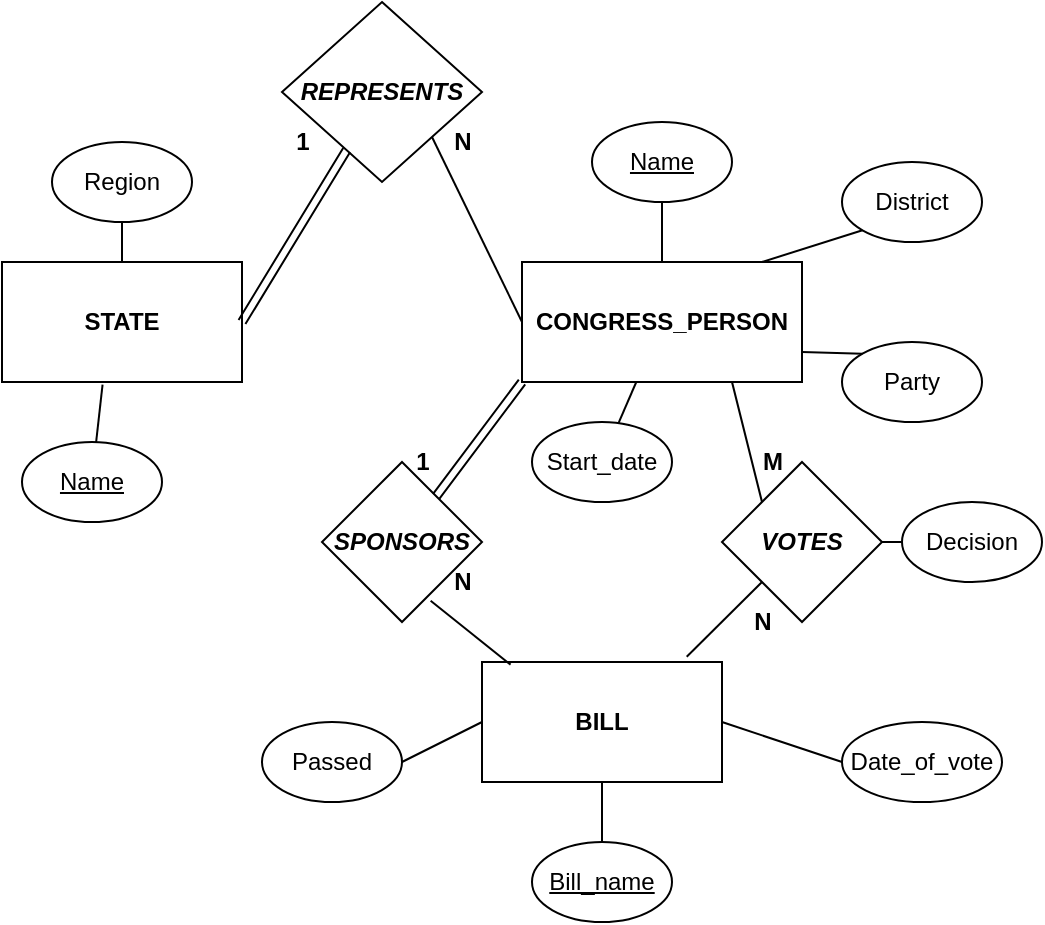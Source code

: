 <mxfile version="12.7.9" type="google"><diagram id="C5RBs43oDa-KdzZeNtuy" name="Page-1"><mxGraphModel dx="604" dy="579" grid="1" gridSize="10" guides="1" tooltips="1" connect="1" arrows="1" fold="1" page="1" pageScale="1" pageWidth="827" pageHeight="1169" math="0" shadow="0"><root><mxCell id="WIyWlLk6GJQsqaUBKTNV-0"/><mxCell id="WIyWlLk6GJQsqaUBKTNV-1" parent="WIyWlLk6GJQsqaUBKTNV-0"/><mxCell id="g4a2chTnlPtoS_9enkeI-1" value="&lt;b&gt;STATE&lt;/b&gt;" style="rounded=0;whiteSpace=wrap;html=1;" vertex="1" parent="WIyWlLk6GJQsqaUBKTNV-1"><mxGeometry x="20" y="160" width="120" height="60" as="geometry"/></mxCell><mxCell id="g4a2chTnlPtoS_9enkeI-2" value="&lt;b&gt;&lt;i&gt;REPRESENTS&lt;/i&gt;&lt;/b&gt;" style="rhombus;whiteSpace=wrap;html=1;" vertex="1" parent="WIyWlLk6GJQsqaUBKTNV-1"><mxGeometry x="160" y="30" width="100" height="90" as="geometry"/></mxCell><mxCell id="g4a2chTnlPtoS_9enkeI-3" value="&lt;b&gt;CONGRESS_PERSON&lt;/b&gt;" style="rounded=0;whiteSpace=wrap;html=1;" vertex="1" parent="WIyWlLk6GJQsqaUBKTNV-1"><mxGeometry x="280" y="160" width="140" height="60" as="geometry"/></mxCell><mxCell id="g4a2chTnlPtoS_9enkeI-4" value="&lt;b&gt;&lt;i&gt;VOTES&lt;/i&gt;&lt;/b&gt;" style="rhombus;whiteSpace=wrap;html=1;" vertex="1" parent="WIyWlLk6GJQsqaUBKTNV-1"><mxGeometry x="380" y="260" width="80" height="80" as="geometry"/></mxCell><mxCell id="g4a2chTnlPtoS_9enkeI-5" value="&lt;b&gt;&lt;i&gt;SPONSORS&lt;/i&gt;&lt;/b&gt;" style="rhombus;whiteSpace=wrap;html=1;" vertex="1" parent="WIyWlLk6GJQsqaUBKTNV-1"><mxGeometry x="180" y="260" width="80" height="80" as="geometry"/></mxCell><mxCell id="g4a2chTnlPtoS_9enkeI-6" value="&lt;b&gt;BILL&lt;/b&gt;" style="rounded=0;whiteSpace=wrap;html=1;" vertex="1" parent="WIyWlLk6GJQsqaUBKTNV-1"><mxGeometry x="260" y="360" width="120" height="60" as="geometry"/></mxCell><mxCell id="g4a2chTnlPtoS_9enkeI-9" value="Region" style="ellipse;whiteSpace=wrap;html=1;" vertex="1" parent="WIyWlLk6GJQsqaUBKTNV-1"><mxGeometry x="45" y="100" width="70" height="40" as="geometry"/></mxCell><mxCell id="g4a2chTnlPtoS_9enkeI-10" value="&lt;u&gt;Name&lt;/u&gt;" style="ellipse;whiteSpace=wrap;html=1;" vertex="1" parent="WIyWlLk6GJQsqaUBKTNV-1"><mxGeometry x="30" y="250" width="70" height="40" as="geometry"/></mxCell><mxCell id="g4a2chTnlPtoS_9enkeI-13" value="" style="endArrow=none;html=1;entryX=0.419;entryY=1.022;entryDx=0;entryDy=0;entryPerimeter=0;" edge="1" parent="WIyWlLk6GJQsqaUBKTNV-1" source="g4a2chTnlPtoS_9enkeI-10" target="g4a2chTnlPtoS_9enkeI-1"><mxGeometry width="50" height="50" relative="1" as="geometry"><mxPoint x="210" y="270" as="sourcePoint"/><mxPoint x="260" y="220" as="targetPoint"/></mxGeometry></mxCell><mxCell id="g4a2chTnlPtoS_9enkeI-14" value="" style="endArrow=none;html=1;entryX=0.5;entryY=1;entryDx=0;entryDy=0;exitX=0.5;exitY=0;exitDx=0;exitDy=0;" edge="1" parent="WIyWlLk6GJQsqaUBKTNV-1" source="g4a2chTnlPtoS_9enkeI-1" target="g4a2chTnlPtoS_9enkeI-9"><mxGeometry width="50" height="50" relative="1" as="geometry"><mxPoint x="210" y="270" as="sourcePoint"/><mxPoint x="260" y="220" as="targetPoint"/></mxGeometry></mxCell><mxCell id="g4a2chTnlPtoS_9enkeI-15" value="" style="shape=link;html=1;exitX=1;exitY=0.5;exitDx=0;exitDy=0;" edge="1" parent="WIyWlLk6GJQsqaUBKTNV-1" source="g4a2chTnlPtoS_9enkeI-1" target="g4a2chTnlPtoS_9enkeI-2"><mxGeometry width="50" height="50" relative="1" as="geometry"><mxPoint x="210" y="270" as="sourcePoint"/><mxPoint x="260" y="220" as="targetPoint"/></mxGeometry></mxCell><mxCell id="g4a2chTnlPtoS_9enkeI-16" value="" style="endArrow=none;html=1;exitX=1;exitY=1;exitDx=0;exitDy=0;entryX=0;entryY=0.5;entryDx=0;entryDy=0;" edge="1" parent="WIyWlLk6GJQsqaUBKTNV-1" source="g4a2chTnlPtoS_9enkeI-2" target="g4a2chTnlPtoS_9enkeI-3"><mxGeometry width="50" height="50" relative="1" as="geometry"><mxPoint x="210" y="270" as="sourcePoint"/><mxPoint x="260" y="220" as="targetPoint"/></mxGeometry></mxCell><mxCell id="g4a2chTnlPtoS_9enkeI-17" value="&lt;u&gt;Name&lt;/u&gt;" style="ellipse;whiteSpace=wrap;html=1;" vertex="1" parent="WIyWlLk6GJQsqaUBKTNV-1"><mxGeometry x="315" y="90" width="70" height="40" as="geometry"/></mxCell><mxCell id="g4a2chTnlPtoS_9enkeI-18" value="" style="endArrow=none;html=1;entryX=0.5;entryY=1;entryDx=0;entryDy=0;" edge="1" parent="WIyWlLk6GJQsqaUBKTNV-1" source="g4a2chTnlPtoS_9enkeI-3" target="g4a2chTnlPtoS_9enkeI-17"><mxGeometry width="50" height="50" relative="1" as="geometry"><mxPoint x="280" y="390" as="sourcePoint"/><mxPoint x="330" y="340" as="targetPoint"/></mxGeometry></mxCell><mxCell id="g4a2chTnlPtoS_9enkeI-19" value="District&lt;span style=&quot;color: rgba(0 , 0 , 0 , 0) ; font-family: monospace ; font-size: 0px ; white-space: nowrap&quot;&gt;%3CmxGraphModel%3E%3Croot%3E%3CmxCell%20id%3D%220%22%2F%3E%3CmxCell%20id%3D%221%22%20parent%3D%220%22%2F%3E%3CmxCell%20id%3D%222%22%20value%3D%22Region%22%20style%3D%22ellipse%3BwhiteSpace%3Dwrap%3Bhtml%3D1%3B%22%20vertex%3D%221%22%20parent%3D%221%22%3E%3CmxGeometry%20x%3D%2245%22%20y%3D%22100%22%20width%3D%2270%22%20height%3D%2240%22%20as%3D%22geometry%22%2F%3E%3C%2FmxCell%3E%3C%2Froot%3E%3C%2FmxGraphModel%3E&lt;/span&gt;" style="ellipse;whiteSpace=wrap;html=1;" vertex="1" parent="WIyWlLk6GJQsqaUBKTNV-1"><mxGeometry x="440" y="110" width="70" height="40" as="geometry"/></mxCell><mxCell id="g4a2chTnlPtoS_9enkeI-20" value="Party" style="ellipse;whiteSpace=wrap;html=1;" vertex="1" parent="WIyWlLk6GJQsqaUBKTNV-1"><mxGeometry x="440" y="200" width="70" height="40" as="geometry"/></mxCell><mxCell id="g4a2chTnlPtoS_9enkeI-21" value="Start_date" style="ellipse;whiteSpace=wrap;html=1;" vertex="1" parent="WIyWlLk6GJQsqaUBKTNV-1"><mxGeometry x="285" y="240" width="70" height="40" as="geometry"/></mxCell><mxCell id="g4a2chTnlPtoS_9enkeI-22" value="" style="endArrow=none;html=1;entryX=0;entryY=1;entryDx=0;entryDy=0;" edge="1" parent="WIyWlLk6GJQsqaUBKTNV-1" target="g4a2chTnlPtoS_9enkeI-19"><mxGeometry width="50" height="50" relative="1" as="geometry"><mxPoint x="400" y="160" as="sourcePoint"/><mxPoint x="360" y="140" as="targetPoint"/></mxGeometry></mxCell><mxCell id="g4a2chTnlPtoS_9enkeI-23" value="" style="endArrow=none;html=1;" edge="1" parent="WIyWlLk6GJQsqaUBKTNV-1" source="g4a2chTnlPtoS_9enkeI-21" target="g4a2chTnlPtoS_9enkeI-3"><mxGeometry width="50" height="50" relative="1" as="geometry"><mxPoint x="370" y="180" as="sourcePoint"/><mxPoint x="370" y="150" as="targetPoint"/></mxGeometry></mxCell><mxCell id="g4a2chTnlPtoS_9enkeI-24" value="" style="endArrow=none;html=1;entryX=1;entryY=0.75;entryDx=0;entryDy=0;exitX=0;exitY=0;exitDx=0;exitDy=0;" edge="1" parent="WIyWlLk6GJQsqaUBKTNV-1" source="g4a2chTnlPtoS_9enkeI-20" target="g4a2chTnlPtoS_9enkeI-3"><mxGeometry width="50" height="50" relative="1" as="geometry"><mxPoint x="380" y="190" as="sourcePoint"/><mxPoint x="380" y="160" as="targetPoint"/></mxGeometry></mxCell><mxCell id="g4a2chTnlPtoS_9enkeI-25" value="" style="endArrow=none;html=1;exitX=0;exitY=0;exitDx=0;exitDy=0;entryX=0.75;entryY=1;entryDx=0;entryDy=0;" edge="1" parent="WIyWlLk6GJQsqaUBKTNV-1" source="g4a2chTnlPtoS_9enkeI-4" target="g4a2chTnlPtoS_9enkeI-3"><mxGeometry width="50" height="50" relative="1" as="geometry"><mxPoint x="390" y="200" as="sourcePoint"/><mxPoint x="390" y="230" as="targetPoint"/></mxGeometry></mxCell><mxCell id="g4a2chTnlPtoS_9enkeI-26" value="" style="shape=link;html=1;entryX=0;entryY=1;entryDx=0;entryDy=0;" edge="1" parent="WIyWlLk6GJQsqaUBKTNV-1" source="g4a2chTnlPtoS_9enkeI-5" target="g4a2chTnlPtoS_9enkeI-3"><mxGeometry width="50" height="50" relative="1" as="geometry"><mxPoint x="210" y="270" as="sourcePoint"/><mxPoint x="260" y="220" as="targetPoint"/></mxGeometry></mxCell><mxCell id="g4a2chTnlPtoS_9enkeI-27" value="" style="endArrow=none;html=1;entryX=0.679;entryY=0.867;entryDx=0;entryDy=0;entryPerimeter=0;exitX=0.119;exitY=0.022;exitDx=0;exitDy=0;exitPerimeter=0;" edge="1" parent="WIyWlLk6GJQsqaUBKTNV-1" source="g4a2chTnlPtoS_9enkeI-6" target="g4a2chTnlPtoS_9enkeI-5"><mxGeometry width="50" height="50" relative="1" as="geometry"><mxPoint x="250" y="430" as="sourcePoint"/><mxPoint x="300" y="380" as="targetPoint"/></mxGeometry></mxCell><mxCell id="g4a2chTnlPtoS_9enkeI-28" value="" style="endArrow=none;html=1;exitX=0.853;exitY=-0.044;exitDx=0;exitDy=0;exitPerimeter=0;entryX=0;entryY=1;entryDx=0;entryDy=0;" edge="1" parent="WIyWlLk6GJQsqaUBKTNV-1" source="g4a2chTnlPtoS_9enkeI-6" target="g4a2chTnlPtoS_9enkeI-4"><mxGeometry width="50" height="50" relative="1" as="geometry"><mxPoint x="210" y="270" as="sourcePoint"/><mxPoint x="260" y="220" as="targetPoint"/></mxGeometry></mxCell><mxCell id="g4a2chTnlPtoS_9enkeI-29" value="Passed&lt;span style=&quot;color: rgba(0 , 0 , 0 , 0) ; font-family: monospace ; font-size: 0px ; white-space: nowrap&quot;&gt;%3CmxGraphModel%3E%3Croot%3E%3CmxCell%20id%3D%220%22%2F%3E%3CmxCell%20id%3D%221%22%20parent%3D%220%22%2F%3E%3CmxCell%20id%3D%222%22%20value%3D%22Start_date%22%20style%3D%22ellipse%3BwhiteSpace%3Dwrap%3Bhtml%3D1%3B%22%20vertex%3D%221%22%20parent%3D%221%22%3E%3CmxGeometry%20x%3D%22285%22%20y%3D%22240%22%20width%3D%2270%22%20height%3D%2240%22%20as%3D%22geometry%22%2F%3E%3C%2FmxCell%3E%3C%2Froot%3E%3C%2FmxGraphModel%3E&lt;/span&gt;" style="ellipse;whiteSpace=wrap;html=1;" vertex="1" parent="WIyWlLk6GJQsqaUBKTNV-1"><mxGeometry x="150" y="390" width="70" height="40" as="geometry"/></mxCell><mxCell id="g4a2chTnlPtoS_9enkeI-30" value="&lt;u&gt;Bill_name&lt;/u&gt;" style="ellipse;whiteSpace=wrap;html=1;" vertex="1" parent="WIyWlLk6GJQsqaUBKTNV-1"><mxGeometry x="285" y="450" width="70" height="40" as="geometry"/></mxCell><mxCell id="g4a2chTnlPtoS_9enkeI-31" value="Date_of_vote" style="ellipse;whiteSpace=wrap;html=1;" vertex="1" parent="WIyWlLk6GJQsqaUBKTNV-1"><mxGeometry x="440" y="390" width="80" height="40" as="geometry"/></mxCell><mxCell id="g4a2chTnlPtoS_9enkeI-32" value="" style="endArrow=none;html=1;entryX=1;entryY=0.5;entryDx=0;entryDy=0;exitX=0;exitY=0.5;exitDx=0;exitDy=0;" edge="1" parent="WIyWlLk6GJQsqaUBKTNV-1" source="g4a2chTnlPtoS_9enkeI-6" target="g4a2chTnlPtoS_9enkeI-29"><mxGeometry width="50" height="50" relative="1" as="geometry"><mxPoint x="210" y="270" as="sourcePoint"/><mxPoint x="260" y="220" as="targetPoint"/></mxGeometry></mxCell><mxCell id="g4a2chTnlPtoS_9enkeI-33" value="" style="endArrow=none;html=1;entryX=1;entryY=0.5;entryDx=0;entryDy=0;exitX=0;exitY=0.5;exitDx=0;exitDy=0;" edge="1" parent="WIyWlLk6GJQsqaUBKTNV-1" source="g4a2chTnlPtoS_9enkeI-31" target="g4a2chTnlPtoS_9enkeI-6"><mxGeometry width="50" height="50" relative="1" as="geometry"><mxPoint x="270" y="460" as="sourcePoint"/><mxPoint x="220" y="460" as="targetPoint"/></mxGeometry></mxCell><mxCell id="g4a2chTnlPtoS_9enkeI-35" value="" style="endArrow=none;html=1;entryX=0.5;entryY=1;entryDx=0;entryDy=0;exitX=0.5;exitY=0;exitDx=0;exitDy=0;" edge="1" parent="WIyWlLk6GJQsqaUBKTNV-1" source="g4a2chTnlPtoS_9enkeI-30" target="g4a2chTnlPtoS_9enkeI-6"><mxGeometry width="50" height="50" relative="1" as="geometry"><mxPoint x="320" y="500" as="sourcePoint"/><mxPoint x="390" y="460" as="targetPoint"/></mxGeometry></mxCell><mxCell id="g4a2chTnlPtoS_9enkeI-36" value="Decision" style="ellipse;whiteSpace=wrap;html=1;" vertex="1" parent="WIyWlLk6GJQsqaUBKTNV-1"><mxGeometry x="470" y="280" width="70" height="40" as="geometry"/></mxCell><mxCell id="g4a2chTnlPtoS_9enkeI-37" value="" style="endArrow=none;html=1;entryX=0;entryY=0.5;entryDx=0;entryDy=0;" edge="1" parent="WIyWlLk6GJQsqaUBKTNV-1" target="g4a2chTnlPtoS_9enkeI-36"><mxGeometry width="50" height="50" relative="1" as="geometry"><mxPoint x="460" y="300" as="sourcePoint"/><mxPoint x="260" y="220" as="targetPoint"/></mxGeometry></mxCell><mxCell id="g4a2chTnlPtoS_9enkeI-38" value="&lt;b&gt;1&lt;/b&gt;" style="text;html=1;align=center;verticalAlign=middle;resizable=0;points=[];autosize=1;" vertex="1" parent="WIyWlLk6GJQsqaUBKTNV-1"><mxGeometry x="160" y="90" width="20" height="20" as="geometry"/></mxCell><mxCell id="g4a2chTnlPtoS_9enkeI-39" value="&lt;b&gt;N&lt;/b&gt;" style="text;html=1;align=center;verticalAlign=middle;resizable=0;points=[];autosize=1;" vertex="1" parent="WIyWlLk6GJQsqaUBKTNV-1"><mxGeometry x="240" y="90" width="20" height="20" as="geometry"/></mxCell><mxCell id="g4a2chTnlPtoS_9enkeI-42" value="&lt;b&gt;1&lt;/b&gt;" style="text;html=1;align=center;verticalAlign=middle;resizable=0;points=[];autosize=1;" vertex="1" parent="WIyWlLk6GJQsqaUBKTNV-1"><mxGeometry x="220" y="250" width="20" height="20" as="geometry"/></mxCell><mxCell id="g4a2chTnlPtoS_9enkeI-43" value="&lt;b&gt;N&lt;/b&gt;" style="text;html=1;align=center;verticalAlign=middle;resizable=0;points=[];autosize=1;" vertex="1" parent="WIyWlLk6GJQsqaUBKTNV-1"><mxGeometry x="240" y="310" width="20" height="20" as="geometry"/></mxCell><mxCell id="g4a2chTnlPtoS_9enkeI-44" value="&lt;b&gt;M&lt;/b&gt;" style="text;html=1;align=center;verticalAlign=middle;resizable=0;points=[];autosize=1;" vertex="1" parent="WIyWlLk6GJQsqaUBKTNV-1"><mxGeometry x="390" y="250" width="30" height="20" as="geometry"/></mxCell><mxCell id="g4a2chTnlPtoS_9enkeI-45" value="&lt;b&gt;N&lt;/b&gt;" style="text;html=1;align=center;verticalAlign=middle;resizable=0;points=[];autosize=1;" vertex="1" parent="WIyWlLk6GJQsqaUBKTNV-1"><mxGeometry x="390" y="330" width="20" height="20" as="geometry"/></mxCell></root></mxGraphModel></diagram></mxfile>